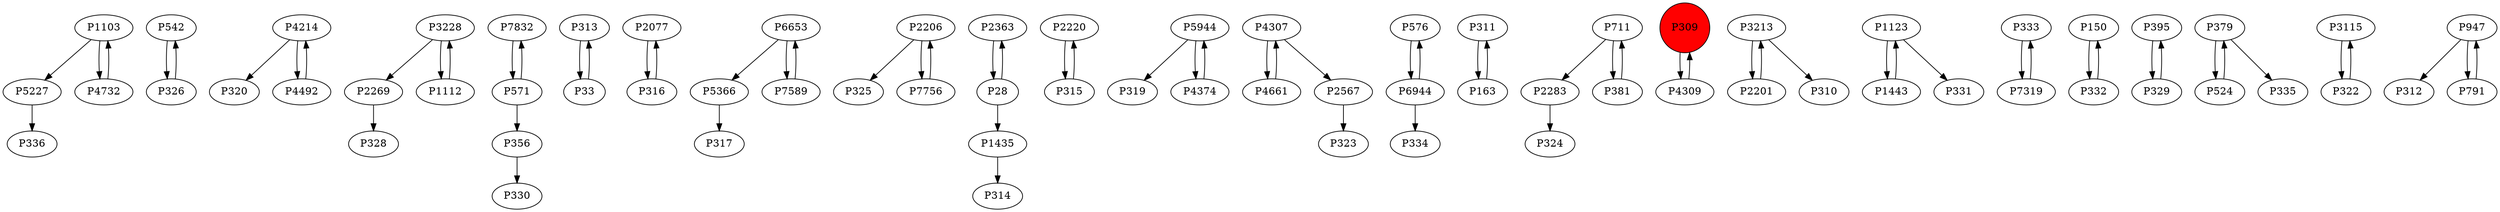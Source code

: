 digraph {
	P1103 -> P5227
	P542 -> P326
	P4214 -> P320
	P2269 -> P328
	P3228 -> P2269
	P7832 -> P571
	P313 -> P33
	P2077 -> P316
	P6653 -> P5366
	P1112 -> P3228
	P7589 -> P6653
	P2206 -> P325
	P2363 -> P28
	P2220 -> P315
	P326 -> P542
	P5944 -> P319
	P2567 -> P323
	P576 -> P6944
	P28 -> P1435
	P311 -> P163
	P2283 -> P324
	P33 -> P313
	P309 -> P4309
	P6653 -> P7589
	P4214 -> P4492
	P3213 -> P2201
	P1123 -> P1443
	P3228 -> P1112
	P7756 -> P2206
	P333 -> P7319
	P4732 -> P1103
	P4492 -> P4214
	P150 -> P332
	P395 -> P329
	P5366 -> P317
	P332 -> P150
	P1103 -> P4732
	P711 -> P381
	P379 -> P524
	P524 -> P379
	P4661 -> P4307
	P3115 -> P322
	P381 -> P711
	P4307 -> P2567
	P1443 -> P1123
	P379 -> P335
	P947 -> P312
	P5227 -> P336
	P1123 -> P331
	P316 -> P2077
	P356 -> P330
	P7319 -> P333
	P4309 -> P309
	P571 -> P356
	P329 -> P395
	P2206 -> P7756
	P5944 -> P4374
	P3213 -> P310
	P1435 -> P314
	P4307 -> P4661
	P315 -> P2220
	P791 -> P947
	P571 -> P7832
	P711 -> P2283
	P2201 -> P3213
	P947 -> P791
	P6944 -> P576
	P28 -> P2363
	P322 -> P3115
	P163 -> P311
	P4374 -> P5944
	P6944 -> P334
	P309 [shape=circle]
	P309 [style=filled]
	P309 [fillcolor=red]
}